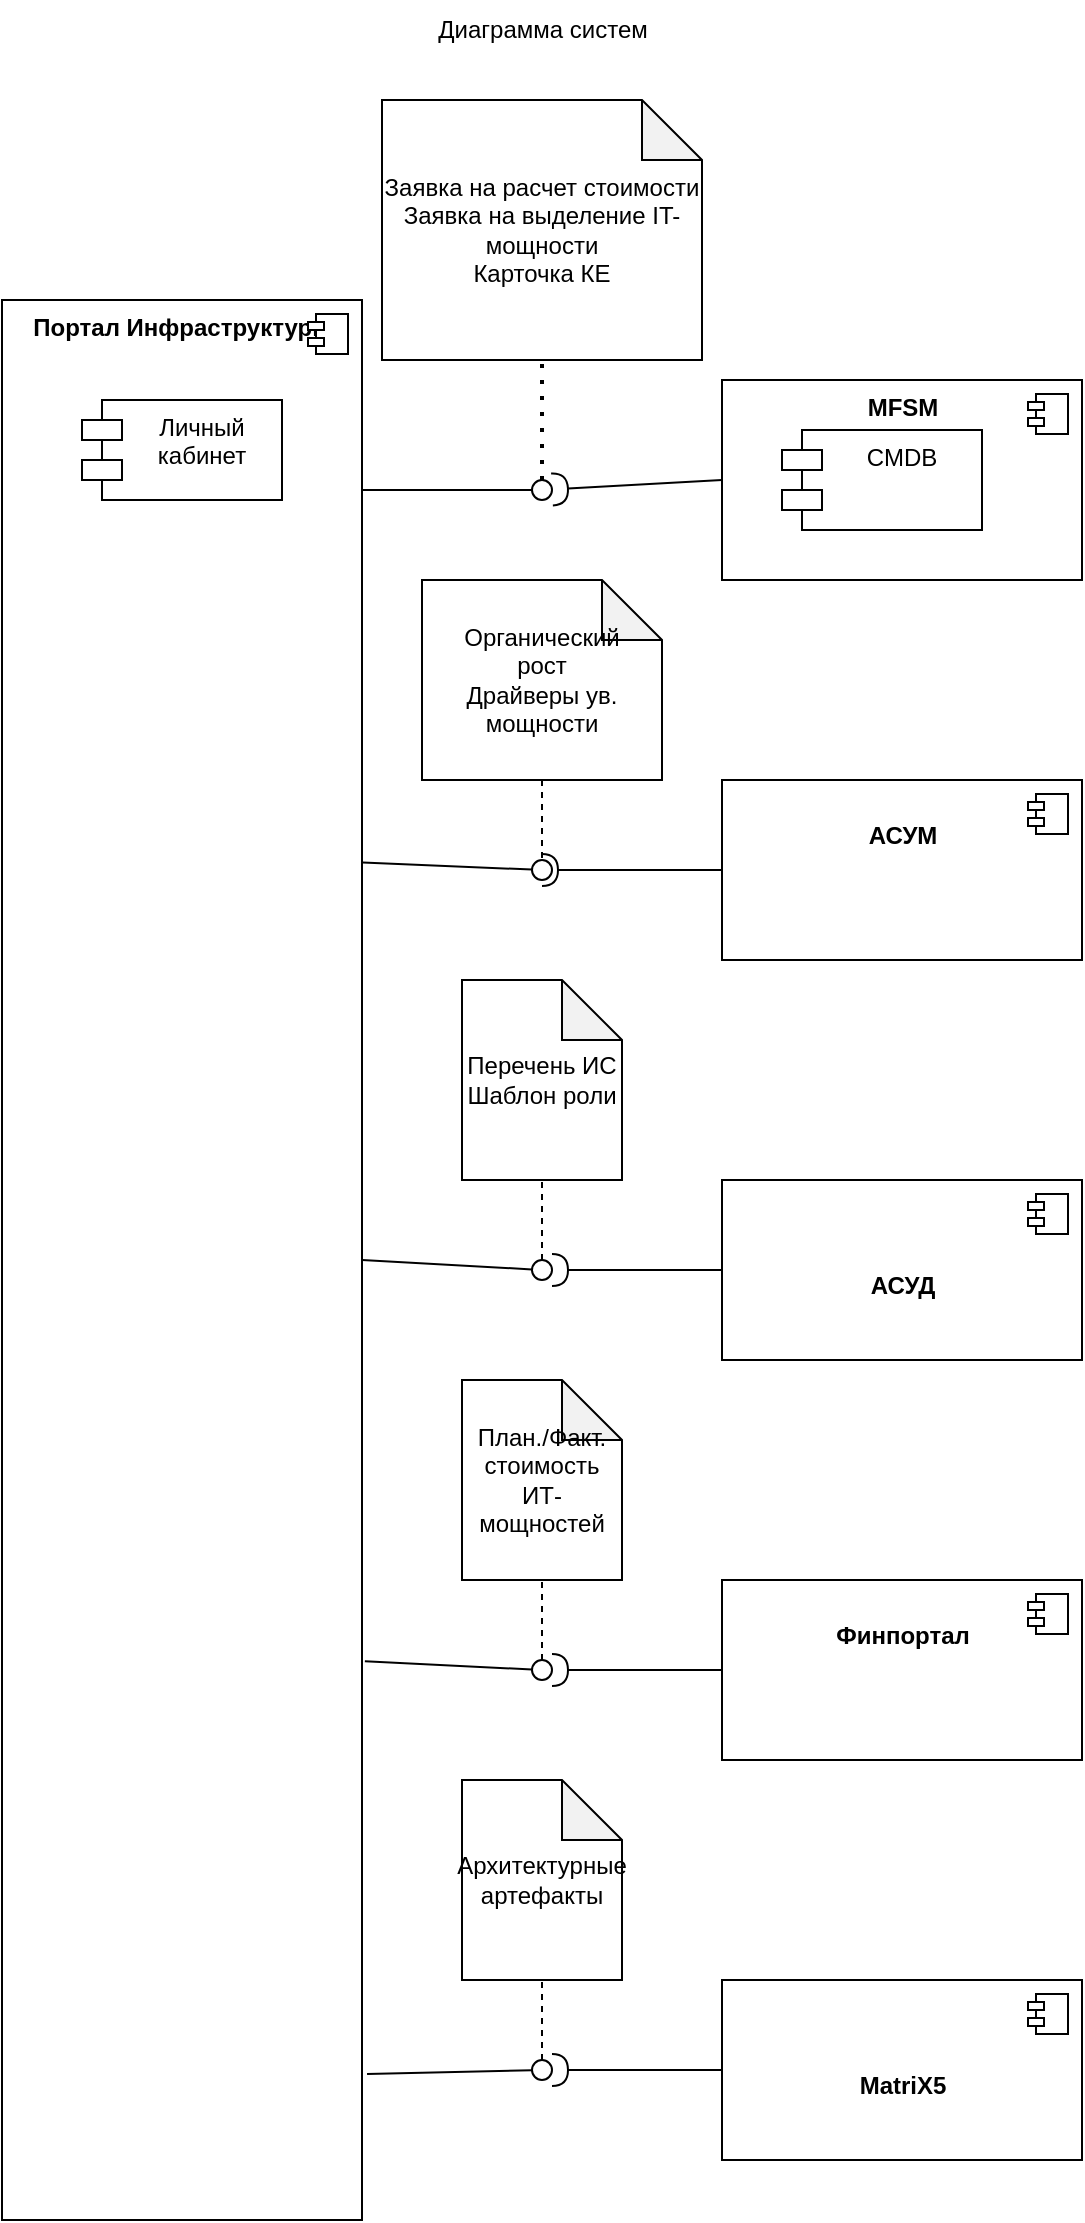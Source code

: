 <mxfile version="20.4.0" type="github">
  <diagram id="RBxNGfNoUyg8NmXb8gKQ" name="Страница 2">
    <mxGraphModel dx="782" dy="379" grid="1" gridSize="10" guides="1" tooltips="1" connect="1" arrows="1" fold="1" page="1" pageScale="1" pageWidth="827" pageHeight="1169" math="0" shadow="0">
      <root>
        <object label="" id="0">
          <mxCell />
        </object>
        <mxCell id="1" parent="0" />
        <mxCell id="5wCDZV2-zJ8sQ3Wg2F0M-1" value="&lt;b&gt;Портал Инфраструктуры&lt;br&gt;&lt;/b&gt;" style="html=1;dropTarget=0;labelPosition=center;verticalLabelPosition=middle;align=center;verticalAlign=top;" parent="1" vertex="1">
          <mxGeometry x="120" y="160" width="180" height="960" as="geometry" />
        </mxCell>
        <mxCell id="5wCDZV2-zJ8sQ3Wg2F0M-2" value="" style="shape=module;jettyWidth=8;jettyHeight=4;" parent="5wCDZV2-zJ8sQ3Wg2F0M-1" vertex="1">
          <mxGeometry x="1" width="20" height="20" relative="1" as="geometry">
            <mxPoint x="-27" y="7" as="offset" />
          </mxGeometry>
        </mxCell>
        <mxCell id="5wCDZV2-zJ8sQ3Wg2F0M-4" value="&lt;b&gt;MFSM&lt;/b&gt;&lt;br&gt;" style="html=1;dropTarget=0;labelPosition=center;verticalLabelPosition=middle;align=center;verticalAlign=top;" parent="1" vertex="1">
          <mxGeometry x="480" y="200" width="180" height="100" as="geometry" />
        </mxCell>
        <mxCell id="5wCDZV2-zJ8sQ3Wg2F0M-5" value="" style="shape=module;jettyWidth=8;jettyHeight=4;" parent="5wCDZV2-zJ8sQ3Wg2F0M-4" vertex="1">
          <mxGeometry x="1" width="20" height="20" relative="1" as="geometry">
            <mxPoint x="-27" y="7" as="offset" />
          </mxGeometry>
        </mxCell>
        <mxCell id="5wCDZV2-zJ8sQ3Wg2F0M-8" value="CMDB" style="shape=module;align=left;spacingLeft=20;align=center;verticalAlign=top;" parent="1" vertex="1">
          <mxGeometry x="510" y="225" width="100" height="50" as="geometry" />
        </mxCell>
        <mxCell id="5wCDZV2-zJ8sQ3Wg2F0M-9" value="" style="rounded=0;orthogonalLoop=1;jettySize=auto;html=1;endArrow=none;endFill=0;sketch=0;sourcePerimeterSpacing=0;targetPerimeterSpacing=0;exitX=1.001;exitY=0.099;exitDx=0;exitDy=0;exitPerimeter=0;" parent="1" source="5wCDZV2-zJ8sQ3Wg2F0M-1" target="5wCDZV2-zJ8sQ3Wg2F0M-11" edge="1">
          <mxGeometry relative="1" as="geometry">
            <mxPoint x="390" y="275" as="sourcePoint" />
          </mxGeometry>
        </mxCell>
        <mxCell id="5wCDZV2-zJ8sQ3Wg2F0M-10" value="" style="rounded=0;orthogonalLoop=1;jettySize=auto;html=1;endArrow=halfCircle;endFill=0;endSize=6;strokeWidth=1;sketch=0;exitX=0;exitY=0.5;exitDx=0;exitDy=0;" parent="1" source="5wCDZV2-zJ8sQ3Wg2F0M-4" target="5wCDZV2-zJ8sQ3Wg2F0M-11" edge="1">
          <mxGeometry relative="1" as="geometry">
            <mxPoint x="430" y="275" as="sourcePoint" />
            <mxPoint x="420" y="215" as="targetPoint" />
          </mxGeometry>
        </mxCell>
        <mxCell id="5wCDZV2-zJ8sQ3Wg2F0M-11" value="" style="ellipse;whiteSpace=wrap;html=1;align=center;aspect=fixed;resizable=0;points=[];outlineConnect=0;sketch=0;" parent="1" vertex="1">
          <mxGeometry x="385" y="250" width="10" height="10" as="geometry" />
        </mxCell>
        <mxCell id="5wCDZV2-zJ8sQ3Wg2F0M-15" value="Личный &#xa;кабинет" style="shape=module;align=left;spacingLeft=20;align=center;verticalAlign=top;" parent="1" vertex="1">
          <mxGeometry x="160" y="210" width="100" height="50" as="geometry" />
        </mxCell>
        <mxCell id="5wCDZV2-zJ8sQ3Wg2F0M-16" value="Заявка на расчет стоимости&lt;br&gt;Заявка на выделение IT-мощности&lt;br&gt;Карточка КЕ" style="shape=note;whiteSpace=wrap;html=1;backgroundOutline=1;darkOpacity=0.05;" parent="1" vertex="1">
          <mxGeometry x="310" y="60" width="160" height="130" as="geometry" />
        </mxCell>
        <mxCell id="5wCDZV2-zJ8sQ3Wg2F0M-17" value="" style="endArrow=none;dashed=1;html=1;dashPattern=1 3;strokeWidth=2;rounded=0;entryX=0.5;entryY=1;entryDx=0;entryDy=0;entryPerimeter=0;" parent="1" source="5wCDZV2-zJ8sQ3Wg2F0M-11" target="5wCDZV2-zJ8sQ3Wg2F0M-16" edge="1">
          <mxGeometry width="50" height="50" relative="1" as="geometry">
            <mxPoint x="390" y="210" as="sourcePoint" />
            <mxPoint x="440" y="220" as="targetPoint" />
          </mxGeometry>
        </mxCell>
        <mxCell id="5wCDZV2-zJ8sQ3Wg2F0M-20" value="&lt;br&gt;&lt;b&gt;АСУМ&lt;/b&gt;" style="html=1;dropTarget=0;verticalAlign=top;" parent="1" vertex="1">
          <mxGeometry x="480" y="400" width="180" height="90" as="geometry" />
        </mxCell>
        <mxCell id="5wCDZV2-zJ8sQ3Wg2F0M-21" value="" style="shape=module;jettyWidth=8;jettyHeight=4;" parent="5wCDZV2-zJ8sQ3Wg2F0M-20" vertex="1">
          <mxGeometry x="1" width="20" height="20" relative="1" as="geometry">
            <mxPoint x="-27" y="7" as="offset" />
          </mxGeometry>
        </mxCell>
        <mxCell id="5wCDZV2-zJ8sQ3Wg2F0M-28" value="" style="rounded=0;orthogonalLoop=1;jettySize=auto;html=1;endArrow=none;endFill=0;sketch=0;sourcePerimeterSpacing=0;targetPerimeterSpacing=0;exitX=1.002;exitY=0.293;exitDx=0;exitDy=0;exitPerimeter=0;" parent="1" source="5wCDZV2-zJ8sQ3Wg2F0M-1" target="5wCDZV2-zJ8sQ3Wg2F0M-30" edge="1">
          <mxGeometry relative="1" as="geometry">
            <mxPoint x="320" y="320" as="sourcePoint" />
          </mxGeometry>
        </mxCell>
        <mxCell id="5wCDZV2-zJ8sQ3Wg2F0M-29" value="" style="rounded=0;orthogonalLoop=1;jettySize=auto;html=1;endArrow=halfCircle;endFill=0;entryX=0.5;entryY=0.5;endSize=6;strokeWidth=1;sketch=0;exitX=0;exitY=0.5;exitDx=0;exitDy=0;" parent="1" source="5wCDZV2-zJ8sQ3Wg2F0M-20" target="5wCDZV2-zJ8sQ3Wg2F0M-30" edge="1">
          <mxGeometry relative="1" as="geometry">
            <mxPoint x="450" y="325" as="sourcePoint" />
          </mxGeometry>
        </mxCell>
        <mxCell id="5wCDZV2-zJ8sQ3Wg2F0M-30" value="" style="ellipse;whiteSpace=wrap;html=1;align=center;aspect=fixed;resizable=0;points=[];outlineConnect=0;sketch=0;" parent="1" vertex="1">
          <mxGeometry x="385" y="440" width="10" height="10" as="geometry" />
        </mxCell>
        <mxCell id="5wCDZV2-zJ8sQ3Wg2F0M-31" value="Органический&lt;br&gt;рост&lt;br&gt;Драйверы ув.&lt;br&gt;мощности" style="shape=note;whiteSpace=wrap;html=1;backgroundOutline=1;darkOpacity=0.05;" parent="1" vertex="1">
          <mxGeometry x="330" y="300" width="120" height="100" as="geometry" />
        </mxCell>
        <mxCell id="5wCDZV2-zJ8sQ3Wg2F0M-32" value="" style="endArrow=none;dashed=1;html=1;rounded=0;exitX=0.5;exitY=1;exitDx=0;exitDy=0;exitPerimeter=0;" parent="1" source="5wCDZV2-zJ8sQ3Wg2F0M-31" target="5wCDZV2-zJ8sQ3Wg2F0M-30" edge="1">
          <mxGeometry width="50" height="50" relative="1" as="geometry">
            <mxPoint x="410" y="350" as="sourcePoint" />
            <mxPoint x="460" y="300" as="targetPoint" />
          </mxGeometry>
        </mxCell>
        <mxCell id="5wCDZV2-zJ8sQ3Wg2F0M-33" value="&lt;br&gt;&lt;b&gt;АСУД&lt;/b&gt;" style="html=1;dropTarget=0;" parent="1" vertex="1">
          <mxGeometry x="480" y="600" width="180" height="90" as="geometry" />
        </mxCell>
        <mxCell id="5wCDZV2-zJ8sQ3Wg2F0M-34" value="" style="shape=module;jettyWidth=8;jettyHeight=4;" parent="5wCDZV2-zJ8sQ3Wg2F0M-33" vertex="1">
          <mxGeometry x="1" width="20" height="20" relative="1" as="geometry">
            <mxPoint x="-27" y="7" as="offset" />
          </mxGeometry>
        </mxCell>
        <mxCell id="5wCDZV2-zJ8sQ3Wg2F0M-40" value="" style="rounded=0;orthogonalLoop=1;jettySize=auto;html=1;endArrow=none;endFill=0;sketch=0;sourcePerimeterSpacing=0;targetPerimeterSpacing=0;exitX=1;exitY=0.5;exitDx=0;exitDy=0;" parent="1" source="5wCDZV2-zJ8sQ3Wg2F0M-1" target="5wCDZV2-zJ8sQ3Wg2F0M-42" edge="1">
          <mxGeometry relative="1" as="geometry">
            <mxPoint x="290" y="565" as="sourcePoint" />
          </mxGeometry>
        </mxCell>
        <mxCell id="5wCDZV2-zJ8sQ3Wg2F0M-41" value="" style="rounded=0;orthogonalLoop=1;jettySize=auto;html=1;endArrow=halfCircle;endFill=0;endSize=6;strokeWidth=1;sketch=0;exitX=0;exitY=0.5;exitDx=0;exitDy=0;" parent="1" source="5wCDZV2-zJ8sQ3Wg2F0M-33" target="5wCDZV2-zJ8sQ3Wg2F0M-42" edge="1">
          <mxGeometry relative="1" as="geometry">
            <mxPoint x="430" y="550" as="sourcePoint" />
            <mxPoint x="400" y="565" as="targetPoint" />
          </mxGeometry>
        </mxCell>
        <mxCell id="5wCDZV2-zJ8sQ3Wg2F0M-42" value="" style="ellipse;whiteSpace=wrap;html=1;align=center;aspect=fixed;resizable=0;points=[];outlineConnect=0;sketch=0;" parent="1" vertex="1">
          <mxGeometry x="385" y="640" width="10" height="10" as="geometry" />
        </mxCell>
        <mxCell id="5wCDZV2-zJ8sQ3Wg2F0M-43" value="Перечень ИС&lt;br&gt;Шаблон роли" style="shape=note;whiteSpace=wrap;html=1;backgroundOutline=1;darkOpacity=0.05;" parent="1" vertex="1">
          <mxGeometry x="350" y="500" width="80" height="100" as="geometry" />
        </mxCell>
        <mxCell id="5wCDZV2-zJ8sQ3Wg2F0M-47" value="" style="endArrow=none;dashed=1;html=1;rounded=0;entryX=0.5;entryY=1;entryDx=0;entryDy=0;entryPerimeter=0;" parent="1" source="5wCDZV2-zJ8sQ3Wg2F0M-42" target="5wCDZV2-zJ8sQ3Wg2F0M-43" edge="1">
          <mxGeometry width="50" height="50" relative="1" as="geometry">
            <mxPoint x="390" y="560" as="sourcePoint" />
            <mxPoint x="340" y="540" as="targetPoint" />
          </mxGeometry>
        </mxCell>
        <mxCell id="5wCDZV2-zJ8sQ3Wg2F0M-48" value="&lt;br&gt;&lt;b&gt;Финпортал&lt;/b&gt;" style="html=1;dropTarget=0;verticalAlign=top;" parent="1" vertex="1">
          <mxGeometry x="480" y="800" width="180" height="90" as="geometry" />
        </mxCell>
        <mxCell id="5wCDZV2-zJ8sQ3Wg2F0M-49" value="" style="shape=module;jettyWidth=8;jettyHeight=4;" parent="5wCDZV2-zJ8sQ3Wg2F0M-48" vertex="1">
          <mxGeometry x="1" width="20" height="20" relative="1" as="geometry">
            <mxPoint x="-27" y="7" as="offset" />
          </mxGeometry>
        </mxCell>
        <mxCell id="5wCDZV2-zJ8sQ3Wg2F0M-50" value="" style="rounded=0;orthogonalLoop=1;jettySize=auto;html=1;endArrow=none;endFill=0;sketch=0;sourcePerimeterSpacing=0;targetPerimeterSpacing=0;exitX=1.008;exitY=0.709;exitDx=0;exitDy=0;exitPerimeter=0;" parent="1" source="5wCDZV2-zJ8sQ3Wg2F0M-1" target="5wCDZV2-zJ8sQ3Wg2F0M-52" edge="1">
          <mxGeometry relative="1" as="geometry">
            <mxPoint x="290" y="555" as="sourcePoint" />
          </mxGeometry>
        </mxCell>
        <mxCell id="5wCDZV2-zJ8sQ3Wg2F0M-51" value="" style="rounded=0;orthogonalLoop=1;jettySize=auto;html=1;endArrow=halfCircle;endFill=0;endSize=6;strokeWidth=1;sketch=0;exitX=0;exitY=0.5;exitDx=0;exitDy=0;" parent="1" source="5wCDZV2-zJ8sQ3Wg2F0M-48" target="5wCDZV2-zJ8sQ3Wg2F0M-52" edge="1">
          <mxGeometry relative="1" as="geometry">
            <mxPoint x="330" y="555" as="sourcePoint" />
            <mxPoint x="390" y="690" as="targetPoint" />
          </mxGeometry>
        </mxCell>
        <mxCell id="5wCDZV2-zJ8sQ3Wg2F0M-52" value="" style="ellipse;whiteSpace=wrap;html=1;align=center;aspect=fixed;resizable=0;points=[];outlineConnect=0;sketch=0;" parent="1" vertex="1">
          <mxGeometry x="385" y="840" width="10" height="10" as="geometry" />
        </mxCell>
        <mxCell id="5wCDZV2-zJ8sQ3Wg2F0M-53" value="План./Факт.&lt;br&gt;стоимость ИТ-мощностей" style="shape=note;whiteSpace=wrap;html=1;backgroundOutline=1;darkOpacity=0.05;" parent="1" vertex="1">
          <mxGeometry x="350" y="700" width="80" height="100" as="geometry" />
        </mxCell>
        <mxCell id="5wCDZV2-zJ8sQ3Wg2F0M-54" value="" style="endArrow=none;dashed=1;html=1;rounded=0;entryX=0.5;entryY=1;entryDx=0;entryDy=0;entryPerimeter=0;" parent="1" source="5wCDZV2-zJ8sQ3Wg2F0M-52" target="5wCDZV2-zJ8sQ3Wg2F0M-53" edge="1">
          <mxGeometry width="50" height="50" relative="1" as="geometry">
            <mxPoint x="290" y="580" as="sourcePoint" />
            <mxPoint x="340" y="530" as="targetPoint" />
          </mxGeometry>
        </mxCell>
        <mxCell id="5wCDZV2-zJ8sQ3Wg2F0M-55" value="&lt;br&gt;&lt;b&gt;MatriX5&lt;/b&gt;" style="html=1;dropTarget=0;" parent="1" vertex="1">
          <mxGeometry x="480" y="1000" width="180" height="90" as="geometry" />
        </mxCell>
        <mxCell id="5wCDZV2-zJ8sQ3Wg2F0M-56" value="" style="shape=module;jettyWidth=8;jettyHeight=4;" parent="5wCDZV2-zJ8sQ3Wg2F0M-55" vertex="1">
          <mxGeometry x="1" width="20" height="20" relative="1" as="geometry">
            <mxPoint x="-27" y="7" as="offset" />
          </mxGeometry>
        </mxCell>
        <mxCell id="5wCDZV2-zJ8sQ3Wg2F0M-57" value="" style="rounded=0;orthogonalLoop=1;jettySize=auto;html=1;endArrow=none;endFill=0;sketch=0;sourcePerimeterSpacing=0;targetPerimeterSpacing=0;exitX=1.014;exitY=0.924;exitDx=0;exitDy=0;exitPerimeter=0;" parent="1" source="5wCDZV2-zJ8sQ3Wg2F0M-1" target="5wCDZV2-zJ8sQ3Wg2F0M-59" edge="1">
          <mxGeometry relative="1" as="geometry">
            <mxPoint x="290" y="795" as="sourcePoint" />
          </mxGeometry>
        </mxCell>
        <mxCell id="5wCDZV2-zJ8sQ3Wg2F0M-58" value="" style="rounded=0;orthogonalLoop=1;jettySize=auto;html=1;endArrow=halfCircle;endFill=0;endSize=6;strokeWidth=1;sketch=0;exitX=0;exitY=0.5;exitDx=0;exitDy=0;" parent="1" source="5wCDZV2-zJ8sQ3Wg2F0M-55" target="5wCDZV2-zJ8sQ3Wg2F0M-59" edge="1">
          <mxGeometry relative="1" as="geometry">
            <mxPoint x="330" y="795" as="sourcePoint" />
            <mxPoint x="400" y="885" as="targetPoint" />
          </mxGeometry>
        </mxCell>
        <mxCell id="5wCDZV2-zJ8sQ3Wg2F0M-59" value="" style="ellipse;whiteSpace=wrap;html=1;align=center;aspect=fixed;resizable=0;points=[];outlineConnect=0;sketch=0;" parent="1" vertex="1">
          <mxGeometry x="385" y="1040" width="10" height="10" as="geometry" />
        </mxCell>
        <mxCell id="5wCDZV2-zJ8sQ3Wg2F0M-61" value="Архитектурные артефакты" style="shape=note;whiteSpace=wrap;html=1;backgroundOutline=1;darkOpacity=0.05;" parent="1" vertex="1">
          <mxGeometry x="350" y="900" width="80" height="100" as="geometry" />
        </mxCell>
        <mxCell id="5wCDZV2-zJ8sQ3Wg2F0M-62" value="" style="endArrow=none;dashed=1;html=1;rounded=0;entryX=0.5;entryY=1;entryDx=0;entryDy=0;entryPerimeter=0;" parent="1" source="5wCDZV2-zJ8sQ3Wg2F0M-59" target="5wCDZV2-zJ8sQ3Wg2F0M-61" edge="1">
          <mxGeometry width="50" height="50" relative="1" as="geometry">
            <mxPoint x="310" y="740" as="sourcePoint" />
            <mxPoint x="360" y="690" as="targetPoint" />
          </mxGeometry>
        </mxCell>
        <mxCell id="Gnq0liwkqBF5pYWj6BzH-1" value="Диаграмма систем" style="text;html=1;resizable=0;autosize=1;align=center;verticalAlign=middle;points=[];fillColor=none;strokeColor=none;rounded=0;" parent="1" vertex="1">
          <mxGeometry x="325" y="10" width="130" height="30" as="geometry" />
        </mxCell>
      </root>
    </mxGraphModel>
  </diagram>
</mxfile>
